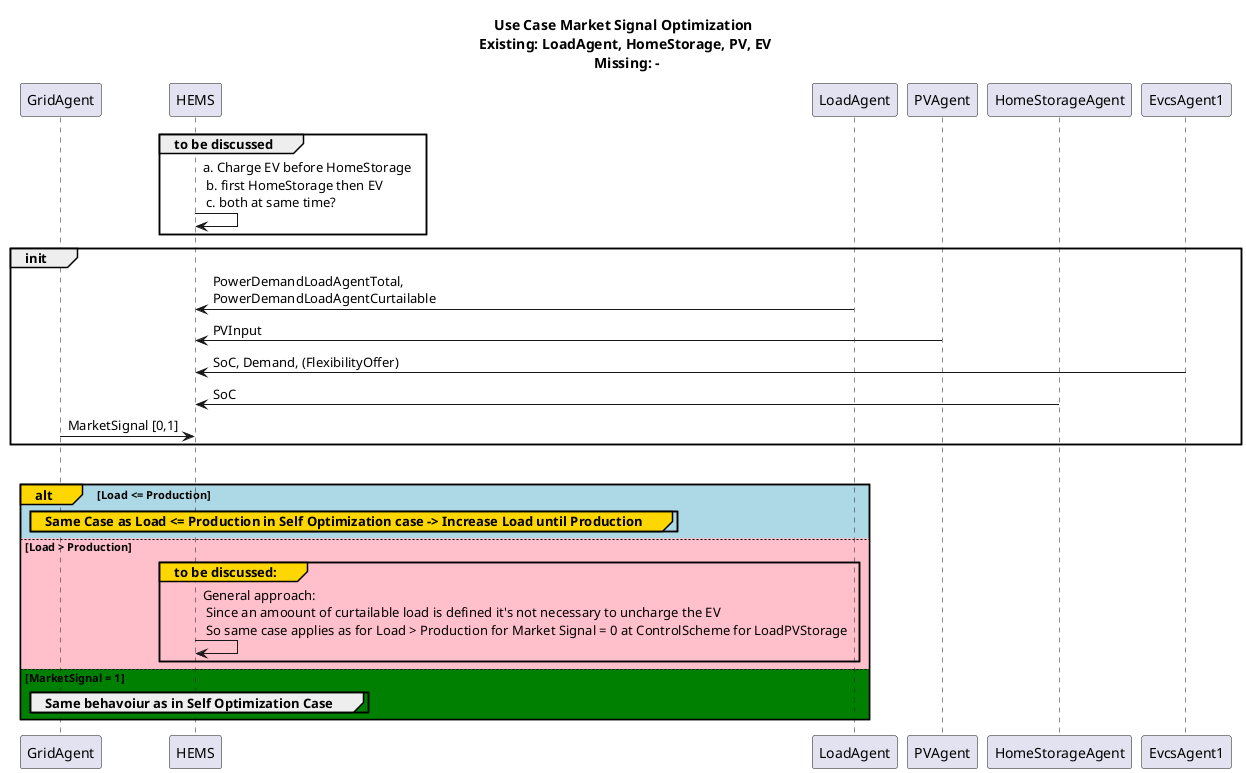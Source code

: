 @startuml
title Use Case Market Signal Optimization \n Existing: LoadAgent, HomeStorage, PV, EV \n Missing: -
participant GridAgent
participant HEMS
participant LoadAgent
participant PVAgent
participant HomeStorageAgent
participant EvcsAgent1
group to be discussed
    HEMS -> HEMS: a. Charge EV before HomeStorage \n b. first HomeStorage then EV \n c. both at same time?
        end
group init
LoadAgent -> HEMS: PowerDemandLoadAgentTotal,\nPowerDemandLoadAgentCurtailable
PVAgent -> HEMS: PVInput
EvcsAgent1 -> HEMS: SoC, Demand, (FlexibilityOffer)
HomeStorageAgent -> HEMS: SoC
GridAgent -> HEMS: MarketSignal [0,1] /'0 == Energy expensive , 1 == Energy cheap'/
end

alt#Gold #Brown MarketSignal = 0
alt#Gold #LightBlue Load <= Production
    group#Gold #LightBlue Same Case as Load <= Production in Self Optimization case -> Increase Load until Production
    end
else #Pink Load > Production
    group#Gold to be discussed:
    HEMS -> HEMS: General approach:\n Since an amoount of curtailable load is defined it's not necessary to uncharge the EV\n So same case applies as for Load > Production for Market Signal = 0 at ControlScheme for LoadPVStorage
    end

    else #Green MarketSignal = 1
group Same behavoiur as in Self Optimization Case
end
end

@enduml



